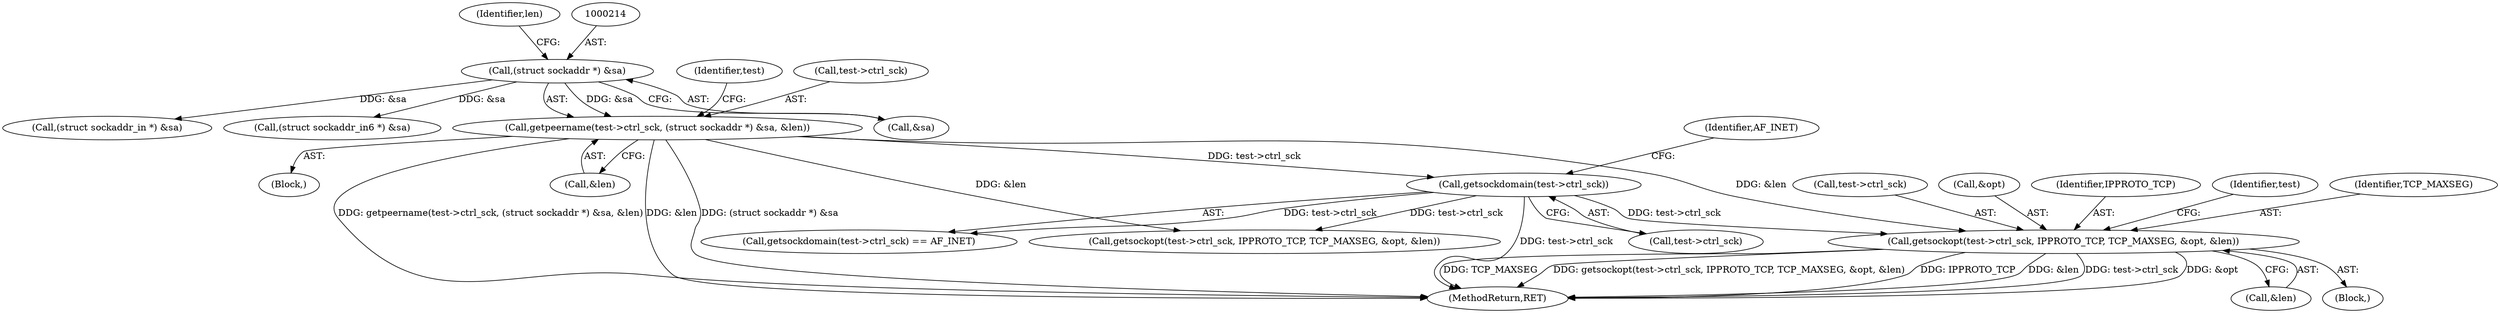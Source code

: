 digraph "0_iperf_91f2fa59e8ed80dfbf400add0164ee0e508e412a_49@API" {
"1000338" [label="(Call,getsockopt(test->ctrl_sck, IPPROTO_TCP, TCP_MAXSEG, &opt, &len))"];
"1000221" [label="(Call,getsockdomain(test->ctrl_sck))"];
"1000209" [label="(Call,getpeername(test->ctrl_sck, (struct sockaddr *) &sa, &len))"];
"1000213" [label="(Call,(struct sockaddr *) &sa)"];
"1000339" [label="(Call,test->ctrl_sck)"];
"1000218" [label="(Identifier,len)"];
"1000344" [label="(Call,&opt)"];
"1000342" [label="(Identifier,IPPROTO_TCP)"];
"1000223" [label="(Identifier,test)"];
"1000213" [label="(Call,(struct sockaddr *) &sa)"];
"1000215" [label="(Call,&sa)"];
"1000338" [label="(Call,getsockopt(test->ctrl_sck, IPPROTO_TCP, TCP_MAXSEG, &opt, &len))"];
"1000217" [label="(Call,&len)"];
"1000220" [label="(Call,getsockdomain(test->ctrl_sck) == AF_INET)"];
"1000204" [label="(Block,)"];
"1000409" [label="(MethodReturn,RET)"];
"1000210" [label="(Call,test->ctrl_sck)"];
"1000346" [label="(Call,&len)"];
"1000222" [label="(Call,test->ctrl_sck)"];
"1000350" [label="(Identifier,test)"];
"1000225" [label="(Identifier,AF_INET)"];
"1000221" [label="(Call,getsockdomain(test->ctrl_sck))"];
"1000395" [label="(Call,getsockopt(test->ctrl_sck, IPPROTO_TCP, TCP_MAXSEG, &opt, &len))"];
"1000209" [label="(Call,getpeername(test->ctrl_sck, (struct sockaddr *) &sa, &len))"];
"1000229" [label="(Call,(struct sockaddr_in *) &sa)"];
"1000333" [label="(Block,)"];
"1000343" [label="(Identifier,TCP_MAXSEG)"];
"1000252" [label="(Call,(struct sockaddr_in6 *) &sa)"];
"1000338" -> "1000333"  [label="AST: "];
"1000338" -> "1000346"  [label="CFG: "];
"1000339" -> "1000338"  [label="AST: "];
"1000342" -> "1000338"  [label="AST: "];
"1000343" -> "1000338"  [label="AST: "];
"1000344" -> "1000338"  [label="AST: "];
"1000346" -> "1000338"  [label="AST: "];
"1000350" -> "1000338"  [label="CFG: "];
"1000338" -> "1000409"  [label="DDG: test->ctrl_sck"];
"1000338" -> "1000409"  [label="DDG: &opt"];
"1000338" -> "1000409"  [label="DDG: TCP_MAXSEG"];
"1000338" -> "1000409"  [label="DDG: getsockopt(test->ctrl_sck, IPPROTO_TCP, TCP_MAXSEG, &opt, &len)"];
"1000338" -> "1000409"  [label="DDG: IPPROTO_TCP"];
"1000338" -> "1000409"  [label="DDG: &len"];
"1000221" -> "1000338"  [label="DDG: test->ctrl_sck"];
"1000209" -> "1000338"  [label="DDG: &len"];
"1000221" -> "1000220"  [label="AST: "];
"1000221" -> "1000222"  [label="CFG: "];
"1000222" -> "1000221"  [label="AST: "];
"1000225" -> "1000221"  [label="CFG: "];
"1000221" -> "1000409"  [label="DDG: test->ctrl_sck"];
"1000221" -> "1000220"  [label="DDG: test->ctrl_sck"];
"1000209" -> "1000221"  [label="DDG: test->ctrl_sck"];
"1000221" -> "1000395"  [label="DDG: test->ctrl_sck"];
"1000209" -> "1000204"  [label="AST: "];
"1000209" -> "1000217"  [label="CFG: "];
"1000210" -> "1000209"  [label="AST: "];
"1000213" -> "1000209"  [label="AST: "];
"1000217" -> "1000209"  [label="AST: "];
"1000223" -> "1000209"  [label="CFG: "];
"1000209" -> "1000409"  [label="DDG: getpeername(test->ctrl_sck, (struct sockaddr *) &sa, &len)"];
"1000209" -> "1000409"  [label="DDG: &len"];
"1000209" -> "1000409"  [label="DDG: (struct sockaddr *) &sa"];
"1000213" -> "1000209"  [label="DDG: &sa"];
"1000209" -> "1000395"  [label="DDG: &len"];
"1000213" -> "1000215"  [label="CFG: "];
"1000214" -> "1000213"  [label="AST: "];
"1000215" -> "1000213"  [label="AST: "];
"1000218" -> "1000213"  [label="CFG: "];
"1000213" -> "1000229"  [label="DDG: &sa"];
"1000213" -> "1000252"  [label="DDG: &sa"];
}
